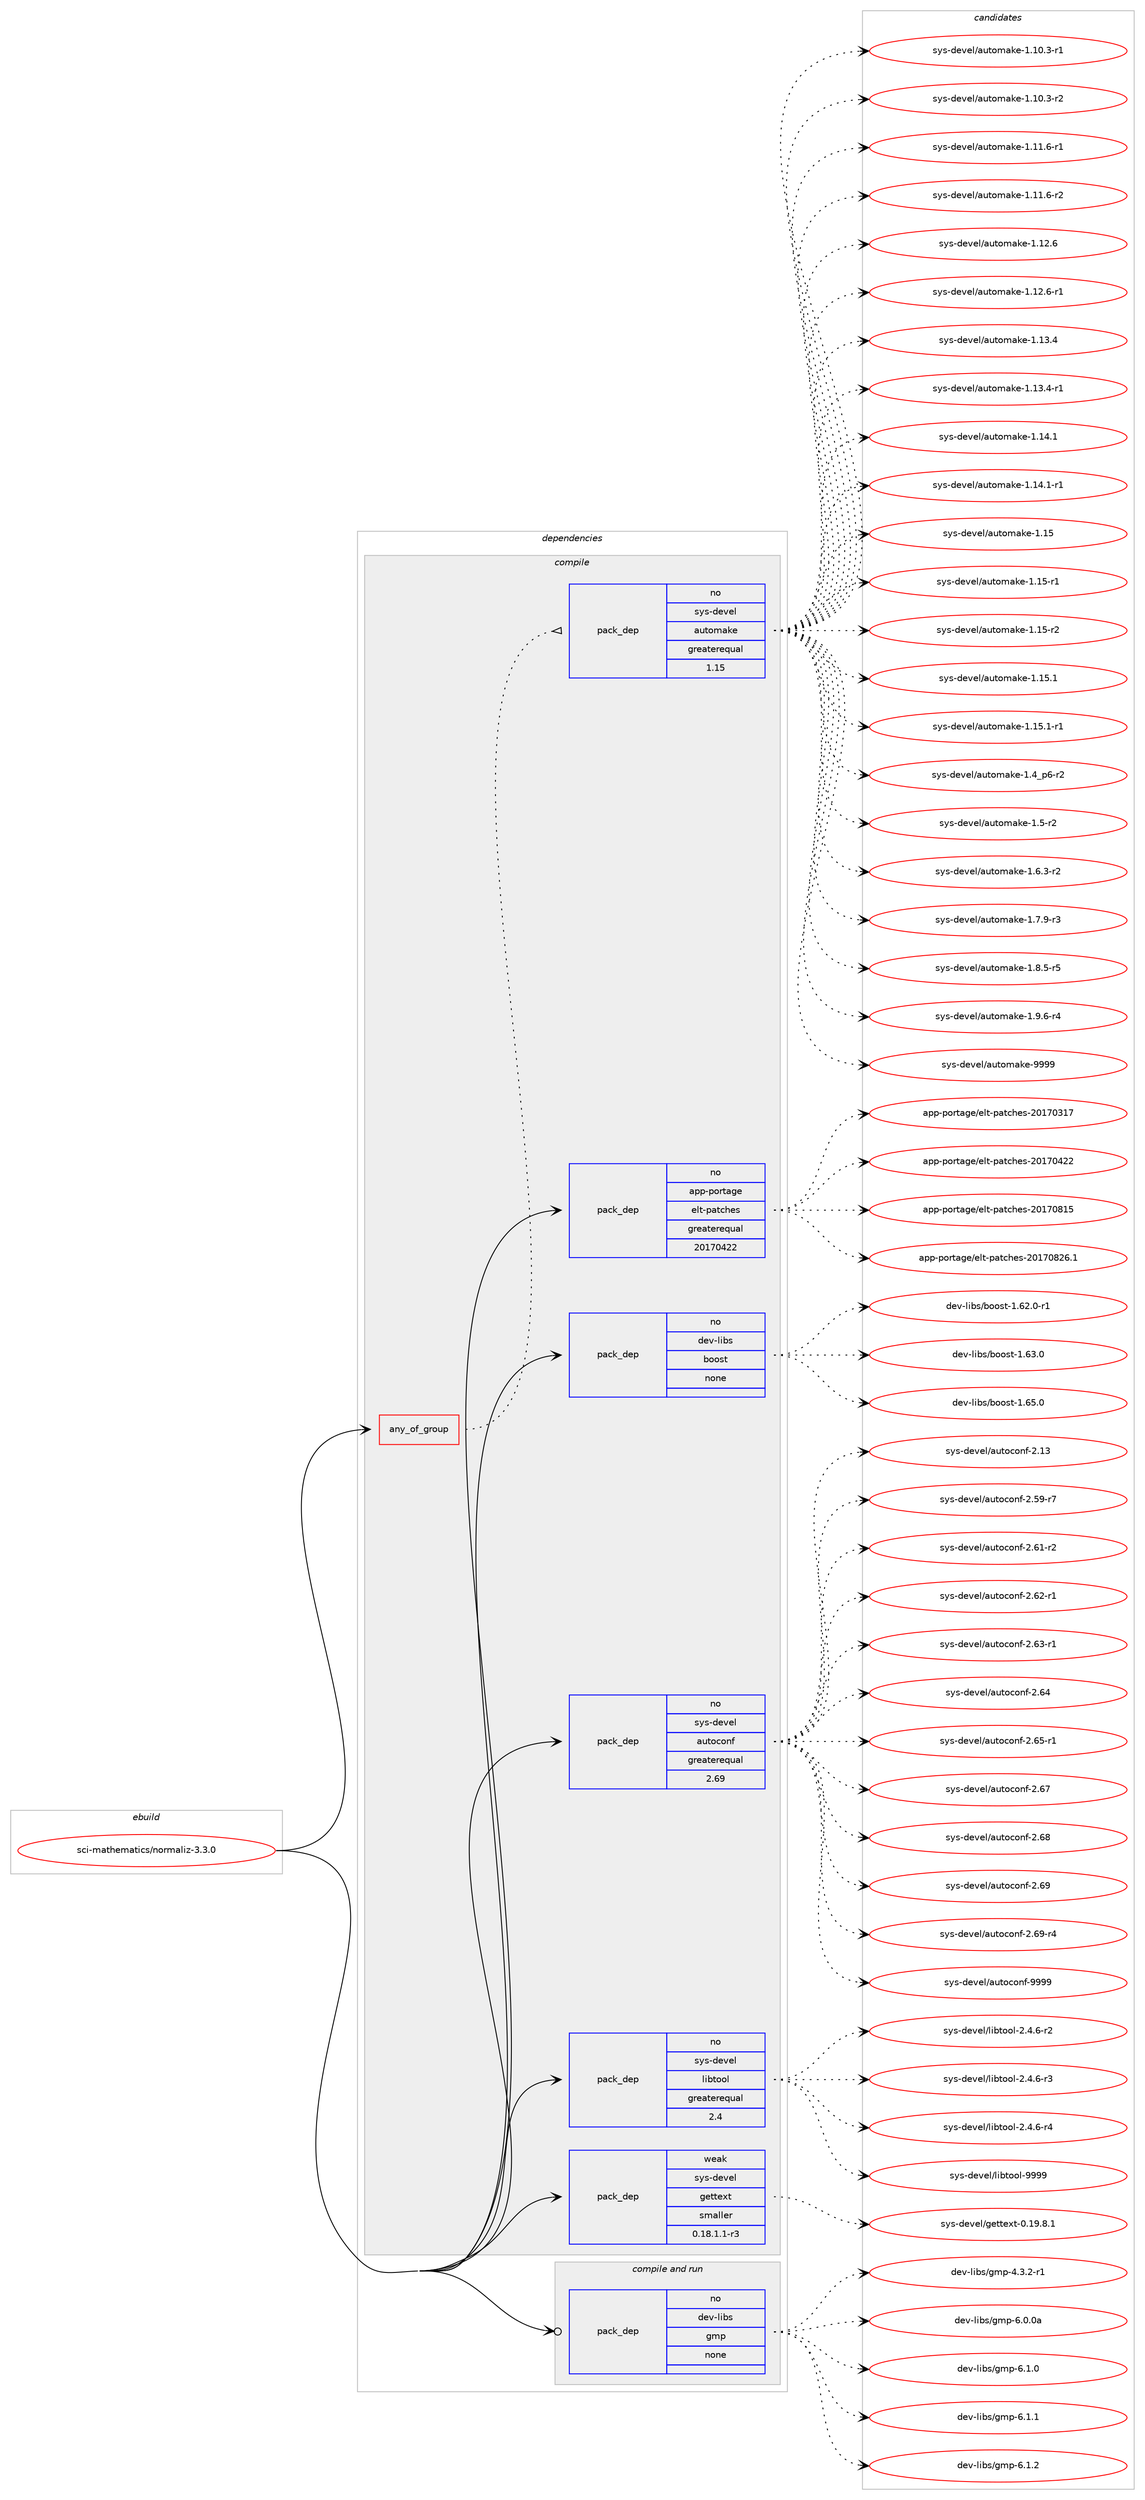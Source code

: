 digraph prolog {

# *************
# Graph options
# *************

newrank=true;
concentrate=true;
compound=true;
graph [rankdir=LR,fontname=Helvetica,fontsize=10,ranksep=1.5];#, ranksep=2.5, nodesep=0.2];
edge  [arrowhead=vee];
node  [fontname=Helvetica,fontsize=10];

# **********
# The ebuild
# **********

subgraph cluster_leftcol {
color=gray;
rank=same;
label=<<i>ebuild</i>>;
id [label="sci-mathematics/normaliz-3.3.0", color=red, width=4, href="../sci-mathematics/normaliz-3.3.0.svg"];
}

# ****************
# The dependencies
# ****************

subgraph cluster_midcol {
color=gray;
label=<<i>dependencies</i>>;
subgraph cluster_compile {
fillcolor="#eeeeee";
style=filled;
label=<<i>compile</i>>;
subgraph any7736 {
dependency455768 [label=<<TABLE BORDER="0" CELLBORDER="1" CELLSPACING="0" CELLPADDING="4"><TR><TD CELLPADDING="10">any_of_group</TD></TR></TABLE>>, shape=none, color=red];subgraph pack336251 {
dependency455769 [label=<<TABLE BORDER="0" CELLBORDER="1" CELLSPACING="0" CELLPADDING="4" WIDTH="220"><TR><TD ROWSPAN="6" CELLPADDING="30">pack_dep</TD></TR><TR><TD WIDTH="110">no</TD></TR><TR><TD>sys-devel</TD></TR><TR><TD>automake</TD></TR><TR><TD>greaterequal</TD></TR><TR><TD>1.15</TD></TR></TABLE>>, shape=none, color=blue];
}
dependency455768:e -> dependency455769:w [weight=20,style="dotted",arrowhead="oinv"];
}
id:e -> dependency455768:w [weight=20,style="solid",arrowhead="vee"];
subgraph pack336252 {
dependency455770 [label=<<TABLE BORDER="0" CELLBORDER="1" CELLSPACING="0" CELLPADDING="4" WIDTH="220"><TR><TD ROWSPAN="6" CELLPADDING="30">pack_dep</TD></TR><TR><TD WIDTH="110">no</TD></TR><TR><TD>app-portage</TD></TR><TR><TD>elt-patches</TD></TR><TR><TD>greaterequal</TD></TR><TR><TD>20170422</TD></TR></TABLE>>, shape=none, color=blue];
}
id:e -> dependency455770:w [weight=20,style="solid",arrowhead="vee"];
subgraph pack336253 {
dependency455771 [label=<<TABLE BORDER="0" CELLBORDER="1" CELLSPACING="0" CELLPADDING="4" WIDTH="220"><TR><TD ROWSPAN="6" CELLPADDING="30">pack_dep</TD></TR><TR><TD WIDTH="110">no</TD></TR><TR><TD>dev-libs</TD></TR><TR><TD>boost</TD></TR><TR><TD>none</TD></TR><TR><TD></TD></TR></TABLE>>, shape=none, color=blue];
}
id:e -> dependency455771:w [weight=20,style="solid",arrowhead="vee"];
subgraph pack336254 {
dependency455772 [label=<<TABLE BORDER="0" CELLBORDER="1" CELLSPACING="0" CELLPADDING="4" WIDTH="220"><TR><TD ROWSPAN="6" CELLPADDING="30">pack_dep</TD></TR><TR><TD WIDTH="110">no</TD></TR><TR><TD>sys-devel</TD></TR><TR><TD>autoconf</TD></TR><TR><TD>greaterequal</TD></TR><TR><TD>2.69</TD></TR></TABLE>>, shape=none, color=blue];
}
id:e -> dependency455772:w [weight=20,style="solid",arrowhead="vee"];
subgraph pack336255 {
dependency455773 [label=<<TABLE BORDER="0" CELLBORDER="1" CELLSPACING="0" CELLPADDING="4" WIDTH="220"><TR><TD ROWSPAN="6" CELLPADDING="30">pack_dep</TD></TR><TR><TD WIDTH="110">no</TD></TR><TR><TD>sys-devel</TD></TR><TR><TD>libtool</TD></TR><TR><TD>greaterequal</TD></TR><TR><TD>2.4</TD></TR></TABLE>>, shape=none, color=blue];
}
id:e -> dependency455773:w [weight=20,style="solid",arrowhead="vee"];
subgraph pack336256 {
dependency455774 [label=<<TABLE BORDER="0" CELLBORDER="1" CELLSPACING="0" CELLPADDING="4" WIDTH="220"><TR><TD ROWSPAN="6" CELLPADDING="30">pack_dep</TD></TR><TR><TD WIDTH="110">weak</TD></TR><TR><TD>sys-devel</TD></TR><TR><TD>gettext</TD></TR><TR><TD>smaller</TD></TR><TR><TD>0.18.1.1-r3</TD></TR></TABLE>>, shape=none, color=blue];
}
id:e -> dependency455774:w [weight=20,style="solid",arrowhead="vee"];
}
subgraph cluster_compileandrun {
fillcolor="#eeeeee";
style=filled;
label=<<i>compile and run</i>>;
subgraph pack336257 {
dependency455775 [label=<<TABLE BORDER="0" CELLBORDER="1" CELLSPACING="0" CELLPADDING="4" WIDTH="220"><TR><TD ROWSPAN="6" CELLPADDING="30">pack_dep</TD></TR><TR><TD WIDTH="110">no</TD></TR><TR><TD>dev-libs</TD></TR><TR><TD>gmp</TD></TR><TR><TD>none</TD></TR><TR><TD></TD></TR></TABLE>>, shape=none, color=blue];
}
id:e -> dependency455775:w [weight=20,style="solid",arrowhead="odotvee"];
}
subgraph cluster_run {
fillcolor="#eeeeee";
style=filled;
label=<<i>run</i>>;
}
}

# **************
# The candidates
# **************

subgraph cluster_choices {
rank=same;
color=gray;
label=<<i>candidates</i>>;

subgraph choice336251 {
color=black;
nodesep=1;
choice11512111545100101118101108479711711611110997107101454946494846514511449 [label="sys-devel/automake-1.10.3-r1", color=red, width=4,href="../sys-devel/automake-1.10.3-r1.svg"];
choice11512111545100101118101108479711711611110997107101454946494846514511450 [label="sys-devel/automake-1.10.3-r2", color=red, width=4,href="../sys-devel/automake-1.10.3-r2.svg"];
choice11512111545100101118101108479711711611110997107101454946494946544511449 [label="sys-devel/automake-1.11.6-r1", color=red, width=4,href="../sys-devel/automake-1.11.6-r1.svg"];
choice11512111545100101118101108479711711611110997107101454946494946544511450 [label="sys-devel/automake-1.11.6-r2", color=red, width=4,href="../sys-devel/automake-1.11.6-r2.svg"];
choice1151211154510010111810110847971171161111099710710145494649504654 [label="sys-devel/automake-1.12.6", color=red, width=4,href="../sys-devel/automake-1.12.6.svg"];
choice11512111545100101118101108479711711611110997107101454946495046544511449 [label="sys-devel/automake-1.12.6-r1", color=red, width=4,href="../sys-devel/automake-1.12.6-r1.svg"];
choice1151211154510010111810110847971171161111099710710145494649514652 [label="sys-devel/automake-1.13.4", color=red, width=4,href="../sys-devel/automake-1.13.4.svg"];
choice11512111545100101118101108479711711611110997107101454946495146524511449 [label="sys-devel/automake-1.13.4-r1", color=red, width=4,href="../sys-devel/automake-1.13.4-r1.svg"];
choice1151211154510010111810110847971171161111099710710145494649524649 [label="sys-devel/automake-1.14.1", color=red, width=4,href="../sys-devel/automake-1.14.1.svg"];
choice11512111545100101118101108479711711611110997107101454946495246494511449 [label="sys-devel/automake-1.14.1-r1", color=red, width=4,href="../sys-devel/automake-1.14.1-r1.svg"];
choice115121115451001011181011084797117116111109971071014549464953 [label="sys-devel/automake-1.15", color=red, width=4,href="../sys-devel/automake-1.15.svg"];
choice1151211154510010111810110847971171161111099710710145494649534511449 [label="sys-devel/automake-1.15-r1", color=red, width=4,href="../sys-devel/automake-1.15-r1.svg"];
choice1151211154510010111810110847971171161111099710710145494649534511450 [label="sys-devel/automake-1.15-r2", color=red, width=4,href="../sys-devel/automake-1.15-r2.svg"];
choice1151211154510010111810110847971171161111099710710145494649534649 [label="sys-devel/automake-1.15.1", color=red, width=4,href="../sys-devel/automake-1.15.1.svg"];
choice11512111545100101118101108479711711611110997107101454946495346494511449 [label="sys-devel/automake-1.15.1-r1", color=red, width=4,href="../sys-devel/automake-1.15.1-r1.svg"];
choice115121115451001011181011084797117116111109971071014549465295112544511450 [label="sys-devel/automake-1.4_p6-r2", color=red, width=4,href="../sys-devel/automake-1.4_p6-r2.svg"];
choice11512111545100101118101108479711711611110997107101454946534511450 [label="sys-devel/automake-1.5-r2", color=red, width=4,href="../sys-devel/automake-1.5-r2.svg"];
choice115121115451001011181011084797117116111109971071014549465446514511450 [label="sys-devel/automake-1.6.3-r2", color=red, width=4,href="../sys-devel/automake-1.6.3-r2.svg"];
choice115121115451001011181011084797117116111109971071014549465546574511451 [label="sys-devel/automake-1.7.9-r3", color=red, width=4,href="../sys-devel/automake-1.7.9-r3.svg"];
choice115121115451001011181011084797117116111109971071014549465646534511453 [label="sys-devel/automake-1.8.5-r5", color=red, width=4,href="../sys-devel/automake-1.8.5-r5.svg"];
choice115121115451001011181011084797117116111109971071014549465746544511452 [label="sys-devel/automake-1.9.6-r4", color=red, width=4,href="../sys-devel/automake-1.9.6-r4.svg"];
choice115121115451001011181011084797117116111109971071014557575757 [label="sys-devel/automake-9999", color=red, width=4,href="../sys-devel/automake-9999.svg"];
dependency455769:e -> choice11512111545100101118101108479711711611110997107101454946494846514511449:w [style=dotted,weight="100"];
dependency455769:e -> choice11512111545100101118101108479711711611110997107101454946494846514511450:w [style=dotted,weight="100"];
dependency455769:e -> choice11512111545100101118101108479711711611110997107101454946494946544511449:w [style=dotted,weight="100"];
dependency455769:e -> choice11512111545100101118101108479711711611110997107101454946494946544511450:w [style=dotted,weight="100"];
dependency455769:e -> choice1151211154510010111810110847971171161111099710710145494649504654:w [style=dotted,weight="100"];
dependency455769:e -> choice11512111545100101118101108479711711611110997107101454946495046544511449:w [style=dotted,weight="100"];
dependency455769:e -> choice1151211154510010111810110847971171161111099710710145494649514652:w [style=dotted,weight="100"];
dependency455769:e -> choice11512111545100101118101108479711711611110997107101454946495146524511449:w [style=dotted,weight="100"];
dependency455769:e -> choice1151211154510010111810110847971171161111099710710145494649524649:w [style=dotted,weight="100"];
dependency455769:e -> choice11512111545100101118101108479711711611110997107101454946495246494511449:w [style=dotted,weight="100"];
dependency455769:e -> choice115121115451001011181011084797117116111109971071014549464953:w [style=dotted,weight="100"];
dependency455769:e -> choice1151211154510010111810110847971171161111099710710145494649534511449:w [style=dotted,weight="100"];
dependency455769:e -> choice1151211154510010111810110847971171161111099710710145494649534511450:w [style=dotted,weight="100"];
dependency455769:e -> choice1151211154510010111810110847971171161111099710710145494649534649:w [style=dotted,weight="100"];
dependency455769:e -> choice11512111545100101118101108479711711611110997107101454946495346494511449:w [style=dotted,weight="100"];
dependency455769:e -> choice115121115451001011181011084797117116111109971071014549465295112544511450:w [style=dotted,weight="100"];
dependency455769:e -> choice11512111545100101118101108479711711611110997107101454946534511450:w [style=dotted,weight="100"];
dependency455769:e -> choice115121115451001011181011084797117116111109971071014549465446514511450:w [style=dotted,weight="100"];
dependency455769:e -> choice115121115451001011181011084797117116111109971071014549465546574511451:w [style=dotted,weight="100"];
dependency455769:e -> choice115121115451001011181011084797117116111109971071014549465646534511453:w [style=dotted,weight="100"];
dependency455769:e -> choice115121115451001011181011084797117116111109971071014549465746544511452:w [style=dotted,weight="100"];
dependency455769:e -> choice115121115451001011181011084797117116111109971071014557575757:w [style=dotted,weight="100"];
}
subgraph choice336252 {
color=black;
nodesep=1;
choice97112112451121111141169710310147101108116451129711699104101115455048495548514955 [label="app-portage/elt-patches-20170317", color=red, width=4,href="../app-portage/elt-patches-20170317.svg"];
choice97112112451121111141169710310147101108116451129711699104101115455048495548525050 [label="app-portage/elt-patches-20170422", color=red, width=4,href="../app-portage/elt-patches-20170422.svg"];
choice97112112451121111141169710310147101108116451129711699104101115455048495548564953 [label="app-portage/elt-patches-20170815", color=red, width=4,href="../app-portage/elt-patches-20170815.svg"];
choice971121124511211111411697103101471011081164511297116991041011154550484955485650544649 [label="app-portage/elt-patches-20170826.1", color=red, width=4,href="../app-portage/elt-patches-20170826.1.svg"];
dependency455770:e -> choice97112112451121111141169710310147101108116451129711699104101115455048495548514955:w [style=dotted,weight="100"];
dependency455770:e -> choice97112112451121111141169710310147101108116451129711699104101115455048495548525050:w [style=dotted,weight="100"];
dependency455770:e -> choice97112112451121111141169710310147101108116451129711699104101115455048495548564953:w [style=dotted,weight="100"];
dependency455770:e -> choice971121124511211111411697103101471011081164511297116991041011154550484955485650544649:w [style=dotted,weight="100"];
}
subgraph choice336253 {
color=black;
nodesep=1;
choice10010111845108105981154798111111115116454946545046484511449 [label="dev-libs/boost-1.62.0-r1", color=red, width=4,href="../dev-libs/boost-1.62.0-r1.svg"];
choice1001011184510810598115479811111111511645494654514648 [label="dev-libs/boost-1.63.0", color=red, width=4,href="../dev-libs/boost-1.63.0.svg"];
choice1001011184510810598115479811111111511645494654534648 [label="dev-libs/boost-1.65.0", color=red, width=4,href="../dev-libs/boost-1.65.0.svg"];
dependency455771:e -> choice10010111845108105981154798111111115116454946545046484511449:w [style=dotted,weight="100"];
dependency455771:e -> choice1001011184510810598115479811111111511645494654514648:w [style=dotted,weight="100"];
dependency455771:e -> choice1001011184510810598115479811111111511645494654534648:w [style=dotted,weight="100"];
}
subgraph choice336254 {
color=black;
nodesep=1;
choice115121115451001011181011084797117116111991111101024550464951 [label="sys-devel/autoconf-2.13", color=red, width=4,href="../sys-devel/autoconf-2.13.svg"];
choice1151211154510010111810110847971171161119911111010245504653574511455 [label="sys-devel/autoconf-2.59-r7", color=red, width=4,href="../sys-devel/autoconf-2.59-r7.svg"];
choice1151211154510010111810110847971171161119911111010245504654494511450 [label="sys-devel/autoconf-2.61-r2", color=red, width=4,href="../sys-devel/autoconf-2.61-r2.svg"];
choice1151211154510010111810110847971171161119911111010245504654504511449 [label="sys-devel/autoconf-2.62-r1", color=red, width=4,href="../sys-devel/autoconf-2.62-r1.svg"];
choice1151211154510010111810110847971171161119911111010245504654514511449 [label="sys-devel/autoconf-2.63-r1", color=red, width=4,href="../sys-devel/autoconf-2.63-r1.svg"];
choice115121115451001011181011084797117116111991111101024550465452 [label="sys-devel/autoconf-2.64", color=red, width=4,href="../sys-devel/autoconf-2.64.svg"];
choice1151211154510010111810110847971171161119911111010245504654534511449 [label="sys-devel/autoconf-2.65-r1", color=red, width=4,href="../sys-devel/autoconf-2.65-r1.svg"];
choice115121115451001011181011084797117116111991111101024550465455 [label="sys-devel/autoconf-2.67", color=red, width=4,href="../sys-devel/autoconf-2.67.svg"];
choice115121115451001011181011084797117116111991111101024550465456 [label="sys-devel/autoconf-2.68", color=red, width=4,href="../sys-devel/autoconf-2.68.svg"];
choice115121115451001011181011084797117116111991111101024550465457 [label="sys-devel/autoconf-2.69", color=red, width=4,href="../sys-devel/autoconf-2.69.svg"];
choice1151211154510010111810110847971171161119911111010245504654574511452 [label="sys-devel/autoconf-2.69-r4", color=red, width=4,href="../sys-devel/autoconf-2.69-r4.svg"];
choice115121115451001011181011084797117116111991111101024557575757 [label="sys-devel/autoconf-9999", color=red, width=4,href="../sys-devel/autoconf-9999.svg"];
dependency455772:e -> choice115121115451001011181011084797117116111991111101024550464951:w [style=dotted,weight="100"];
dependency455772:e -> choice1151211154510010111810110847971171161119911111010245504653574511455:w [style=dotted,weight="100"];
dependency455772:e -> choice1151211154510010111810110847971171161119911111010245504654494511450:w [style=dotted,weight="100"];
dependency455772:e -> choice1151211154510010111810110847971171161119911111010245504654504511449:w [style=dotted,weight="100"];
dependency455772:e -> choice1151211154510010111810110847971171161119911111010245504654514511449:w [style=dotted,weight="100"];
dependency455772:e -> choice115121115451001011181011084797117116111991111101024550465452:w [style=dotted,weight="100"];
dependency455772:e -> choice1151211154510010111810110847971171161119911111010245504654534511449:w [style=dotted,weight="100"];
dependency455772:e -> choice115121115451001011181011084797117116111991111101024550465455:w [style=dotted,weight="100"];
dependency455772:e -> choice115121115451001011181011084797117116111991111101024550465456:w [style=dotted,weight="100"];
dependency455772:e -> choice115121115451001011181011084797117116111991111101024550465457:w [style=dotted,weight="100"];
dependency455772:e -> choice1151211154510010111810110847971171161119911111010245504654574511452:w [style=dotted,weight="100"];
dependency455772:e -> choice115121115451001011181011084797117116111991111101024557575757:w [style=dotted,weight="100"];
}
subgraph choice336255 {
color=black;
nodesep=1;
choice1151211154510010111810110847108105981161111111084550465246544511450 [label="sys-devel/libtool-2.4.6-r2", color=red, width=4,href="../sys-devel/libtool-2.4.6-r2.svg"];
choice1151211154510010111810110847108105981161111111084550465246544511451 [label="sys-devel/libtool-2.4.6-r3", color=red, width=4,href="../sys-devel/libtool-2.4.6-r3.svg"];
choice1151211154510010111810110847108105981161111111084550465246544511452 [label="sys-devel/libtool-2.4.6-r4", color=red, width=4,href="../sys-devel/libtool-2.4.6-r4.svg"];
choice1151211154510010111810110847108105981161111111084557575757 [label="sys-devel/libtool-9999", color=red, width=4,href="../sys-devel/libtool-9999.svg"];
dependency455773:e -> choice1151211154510010111810110847108105981161111111084550465246544511450:w [style=dotted,weight="100"];
dependency455773:e -> choice1151211154510010111810110847108105981161111111084550465246544511451:w [style=dotted,weight="100"];
dependency455773:e -> choice1151211154510010111810110847108105981161111111084550465246544511452:w [style=dotted,weight="100"];
dependency455773:e -> choice1151211154510010111810110847108105981161111111084557575757:w [style=dotted,weight="100"];
}
subgraph choice336256 {
color=black;
nodesep=1;
choice1151211154510010111810110847103101116116101120116454846495746564649 [label="sys-devel/gettext-0.19.8.1", color=red, width=4,href="../sys-devel/gettext-0.19.8.1.svg"];
dependency455774:e -> choice1151211154510010111810110847103101116116101120116454846495746564649:w [style=dotted,weight="100"];
}
subgraph choice336257 {
color=black;
nodesep=1;
choice1001011184510810598115471031091124552465146504511449 [label="dev-libs/gmp-4.3.2-r1", color=red, width=4,href="../dev-libs/gmp-4.3.2-r1.svg"];
choice10010111845108105981154710310911245544648464897 [label="dev-libs/gmp-6.0.0a", color=red, width=4,href="../dev-libs/gmp-6.0.0a.svg"];
choice100101118451081059811547103109112455446494648 [label="dev-libs/gmp-6.1.0", color=red, width=4,href="../dev-libs/gmp-6.1.0.svg"];
choice100101118451081059811547103109112455446494649 [label="dev-libs/gmp-6.1.1", color=red, width=4,href="../dev-libs/gmp-6.1.1.svg"];
choice100101118451081059811547103109112455446494650 [label="dev-libs/gmp-6.1.2", color=red, width=4,href="../dev-libs/gmp-6.1.2.svg"];
dependency455775:e -> choice1001011184510810598115471031091124552465146504511449:w [style=dotted,weight="100"];
dependency455775:e -> choice10010111845108105981154710310911245544648464897:w [style=dotted,weight="100"];
dependency455775:e -> choice100101118451081059811547103109112455446494648:w [style=dotted,weight="100"];
dependency455775:e -> choice100101118451081059811547103109112455446494649:w [style=dotted,weight="100"];
dependency455775:e -> choice100101118451081059811547103109112455446494650:w [style=dotted,weight="100"];
}
}

}
